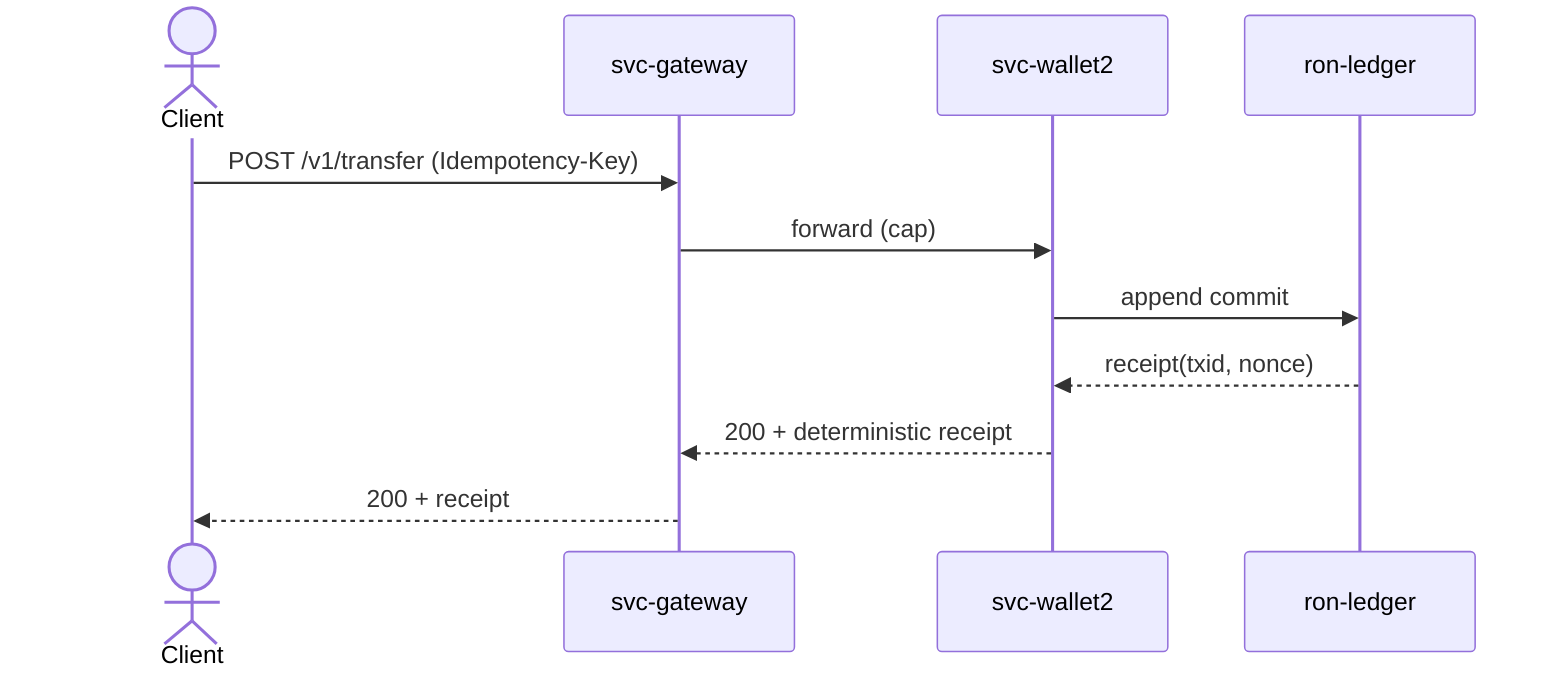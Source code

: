 sequenceDiagram
  actor Client
  participant G as svc-gateway
  participant W as svc-wallet2
  participant L as ron-ledger
  Client->>G: POST /v1/transfer (Idempotency-Key)
  G->>W: forward (cap)
  W->>L: append commit
  L-->>W: receipt(txid, nonce)
  W-->>G: 200 + deterministic receipt
  G-->>Client: 200 + receipt